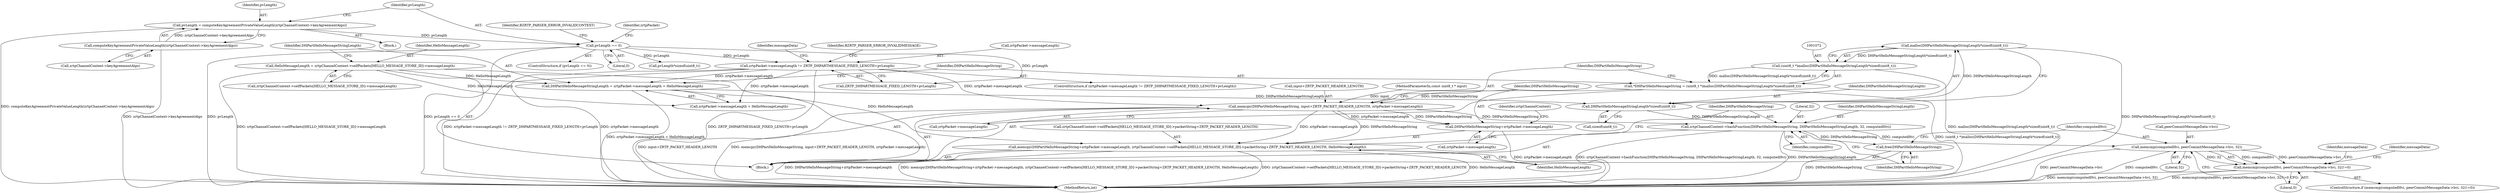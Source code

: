 digraph "0_bzrtp_bbb1e6e2f467ee4bd7b9a8c800e4f07343d7d99b@API" {
"1001073" [label="(Call,malloc(DHPartHelloMessageStringLength*sizeof(uint8_t)))"];
"1001074" [label="(Call,DHPartHelloMessageStringLength*sizeof(uint8_t))"];
"1001061" [label="(Call,DHPartHelloMessageStringLength = zrtpPacket->messageLength + HelloMessageLength)"];
"1000917" [label="(Call,zrtpPacket->messageLength != ZRTP_DHPARTMESSAGE_FIXED_LENGTH+pvLength)"];
"1000910" [label="(Call,pvLength == 0)"];
"1000903" [label="(Call,pvLength = computeKeyAgreementPrivateValueLength(zrtpChannelContext->keyAgreementAlgo))"];
"1000905" [label="(Call,computeKeyAgreementPrivateValueLength(zrtpChannelContext->keyAgreementAlgo))"];
"1001051" [label="(Call,HelloMessageLength = zrtpChannelContext->selfPackets[HELLO_MESSAGE_STORE_ID]->messageLength)"];
"1001071" [label="(Call,(uint8_t *)malloc(DHPartHelloMessageStringLength*sizeof(uint8_t)))"];
"1001069" [label="(Call,*DHPartHelloMessageString = (uint8_t *)malloc(DHPartHelloMessageStringLength*sizeof(uint8_t)))"];
"1001078" [label="(Call,memcpy(DHPartHelloMessageString, input+ZRTP_PACKET_HEADER_LENGTH, zrtpPacket->messageLength))"];
"1001086" [label="(Call,memcpy(DHPartHelloMessageString+zrtpPacket->messageLength, zrtpChannelContext->selfPackets[HELLO_MESSAGE_STORE_ID]->packetString+ZRTP_PACKET_HEADER_LENGTH, HelloMessageLength))"];
"1001087" [label="(Call,DHPartHelloMessageString+zrtpPacket->messageLength)"];
"1001102" [label="(Call,zrtpChannelContext->hashFunction(DHPartHelloMessageString, DHPartHelloMessageStringLength, 32, computedHvi))"];
"1001107" [label="(Call,free(DHPartHelloMessageString))"];
"1001111" [label="(Call,memcmp(computedHvi, peerCommitMessageData->hvi, 32))"];
"1001110" [label="(Call,memcmp(computedHvi, peerCommitMessageData->hvi, 32)!=0)"];
"1001079" [label="(Identifier,DHPartHelloMessageString)"];
"1000904" [label="(Identifier,pvLength)"];
"1001218" [label="(Identifier,messageData)"];
"1001073" [label="(Call,malloc(DHPartHelloMessageStringLength*sizeof(uint8_t)))"];
"1000926" [label="(Identifier,BZRTP_PARSER_ERROR_INVALIDMESSAGE)"];
"1000941" [label="(Call,pvLength*sizeof(uint8_t))"];
"1001101" [label="(Identifier,HelloMessageLength)"];
"1000918" [label="(Call,zrtpPacket->messageLength)"];
"1001092" [label="(Call,zrtpChannelContext->selfPackets[HELLO_MESSAGE_STORE_ID]->packetString+ZRTP_PACKET_HEADER_LENGTH)"];
"1001105" [label="(Literal,32)"];
"1001112" [label="(Identifier,computedHvi)"];
"1001107" [label="(Call,free(DHPartHelloMessageString))"];
"1001052" [label="(Identifier,HelloMessageLength)"];
"1000915" [label="(Identifier,BZRTP_PARSER_ERROR_INVALIDCONTEXT)"];
"1000905" [label="(Call,computeKeyAgreementPrivateValueLength(zrtpChannelContext->keyAgreementAlgo))"];
"1001051" [label="(Call,HelloMessageLength = zrtpChannelContext->selfPackets[HELLO_MESSAGE_STORE_ID]->messageLength)"];
"1001088" [label="(Identifier,DHPartHelloMessageString)"];
"1000919" [label="(Identifier,zrtpPacket)"];
"1000921" [label="(Call,ZRTP_DHPARTMESSAGE_FIXED_LENGTH+pvLength)"];
"1001111" [label="(Call,memcmp(computedHvi, peerCommitMessageData->hvi, 32))"];
"1001080" [label="(Call,input+ZRTP_PACKET_HEADER_LENGTH)"];
"1000910" [label="(Call,pvLength == 0)"];
"1001063" [label="(Call,zrtpPacket->messageLength + HelloMessageLength)"];
"1001061" [label="(Call,DHPartHelloMessageStringLength = zrtpPacket->messageLength + HelloMessageLength)"];
"1000928" [label="(Identifier,messageData)"];
"1001106" [label="(Identifier,computedHvi)"];
"1000911" [label="(Identifier,pvLength)"];
"1001048" [label="(Block,)"];
"1000917" [label="(Call,zrtpPacket->messageLength != ZRTP_DHPARTMESSAGE_FIXED_LENGTH+pvLength)"];
"1001075" [label="(Identifier,DHPartHelloMessageStringLength)"];
"1001074" [label="(Call,DHPartHelloMessageStringLength*sizeof(uint8_t))"];
"1001083" [label="(Call,zrtpPacket->messageLength)"];
"1001113" [label="(Call,peerCommitMessageData->hvi)"];
"1001096" [label="(Identifier,zrtpChannelContext)"];
"1001053" [label="(Call,zrtpChannelContext->selfPackets[HELLO_MESSAGE_STORE_ID]->messageLength)"];
"1001104" [label="(Identifier,DHPartHelloMessageStringLength)"];
"1000916" [label="(ControlStructure,if (zrtpPacket->messageLength != ZRTP_DHPARTMESSAGE_FIXED_LENGTH+pvLength))"];
"1001071" [label="(Call,(uint8_t *)malloc(DHPartHelloMessageStringLength*sizeof(uint8_t)))"];
"1001116" [label="(Literal,32)"];
"1001078" [label="(Call,memcpy(DHPartHelloMessageString, input+ZRTP_PACKET_HEADER_LENGTH, zrtpPacket->messageLength))"];
"1000900" [label="(Block,)"];
"1001108" [label="(Identifier,DHPartHelloMessageString)"];
"1001120" [label="(Identifier,messageData)"];
"1001062" [label="(Identifier,DHPartHelloMessageStringLength)"];
"1001110" [label="(Call,memcmp(computedHvi, peerCommitMessageData->hvi, 32)!=0)"];
"1000909" [label="(ControlStructure,if (pvLength == 0))"];
"1000906" [label="(Call,zrtpChannelContext->keyAgreementAlgo)"];
"1001076" [label="(Call,sizeof(uint8_t))"];
"1000903" [label="(Call,pvLength = computeKeyAgreementPrivateValueLength(zrtpChannelContext->keyAgreementAlgo))"];
"1001069" [label="(Call,*DHPartHelloMessageString = (uint8_t *)malloc(DHPartHelloMessageStringLength*sizeof(uint8_t)))"];
"1001103" [label="(Identifier,DHPartHelloMessageString)"];
"1001117" [label="(Literal,0)"];
"1001087" [label="(Call,DHPartHelloMessageString+zrtpPacket->messageLength)"];
"1000912" [label="(Literal,0)"];
"1001966" [label="(MethodReturn,int)"];
"1001086" [label="(Call,memcpy(DHPartHelloMessageString+zrtpPacket->messageLength, zrtpChannelContext->selfPackets[HELLO_MESSAGE_STORE_ID]->packetString+ZRTP_PACKET_HEADER_LENGTH, HelloMessageLength))"];
"1001109" [label="(ControlStructure,if (memcmp(computedHvi, peerCommitMessageData->hvi, 32)!=0))"];
"1001089" [label="(Call,zrtpPacket->messageLength)"];
"1000194" [label="(MethodParameterIn,const uint8_t * input)"];
"1001070" [label="(Identifier,DHPartHelloMessageString)"];
"1001102" [label="(Call,zrtpChannelContext->hashFunction(DHPartHelloMessageString, DHPartHelloMessageStringLength, 32, computedHvi))"];
"1001073" -> "1001071"  [label="AST: "];
"1001073" -> "1001074"  [label="CFG: "];
"1001074" -> "1001073"  [label="AST: "];
"1001071" -> "1001073"  [label="CFG: "];
"1001073" -> "1001966"  [label="DDG: DHPartHelloMessageStringLength*sizeof(uint8_t)"];
"1001073" -> "1001071"  [label="DDG: DHPartHelloMessageStringLength*sizeof(uint8_t)"];
"1001074" -> "1001073"  [label="DDG: DHPartHelloMessageStringLength"];
"1001074" -> "1001076"  [label="CFG: "];
"1001075" -> "1001074"  [label="AST: "];
"1001076" -> "1001074"  [label="AST: "];
"1001061" -> "1001074"  [label="DDG: DHPartHelloMessageStringLength"];
"1001074" -> "1001102"  [label="DDG: DHPartHelloMessageStringLength"];
"1001061" -> "1001048"  [label="AST: "];
"1001061" -> "1001063"  [label="CFG: "];
"1001062" -> "1001061"  [label="AST: "];
"1001063" -> "1001061"  [label="AST: "];
"1001070" -> "1001061"  [label="CFG: "];
"1001061" -> "1001966"  [label="DDG: zrtpPacket->messageLength + HelloMessageLength"];
"1000917" -> "1001061"  [label="DDG: zrtpPacket->messageLength"];
"1001051" -> "1001061"  [label="DDG: HelloMessageLength"];
"1000917" -> "1000916"  [label="AST: "];
"1000917" -> "1000921"  [label="CFG: "];
"1000918" -> "1000917"  [label="AST: "];
"1000921" -> "1000917"  [label="AST: "];
"1000926" -> "1000917"  [label="CFG: "];
"1000928" -> "1000917"  [label="CFG: "];
"1000917" -> "1001966"  [label="DDG: zrtpPacket->messageLength"];
"1000917" -> "1001966"  [label="DDG: ZRTP_DHPARTMESSAGE_FIXED_LENGTH+pvLength"];
"1000917" -> "1001966"  [label="DDG: zrtpPacket->messageLength != ZRTP_DHPARTMESSAGE_FIXED_LENGTH+pvLength"];
"1000910" -> "1000917"  [label="DDG: pvLength"];
"1000917" -> "1001063"  [label="DDG: zrtpPacket->messageLength"];
"1000917" -> "1001078"  [label="DDG: zrtpPacket->messageLength"];
"1000910" -> "1000909"  [label="AST: "];
"1000910" -> "1000912"  [label="CFG: "];
"1000911" -> "1000910"  [label="AST: "];
"1000912" -> "1000910"  [label="AST: "];
"1000915" -> "1000910"  [label="CFG: "];
"1000919" -> "1000910"  [label="CFG: "];
"1000910" -> "1001966"  [label="DDG: pvLength"];
"1000910" -> "1001966"  [label="DDG: pvLength == 0"];
"1000903" -> "1000910"  [label="DDG: pvLength"];
"1000910" -> "1000921"  [label="DDG: pvLength"];
"1000910" -> "1000941"  [label="DDG: pvLength"];
"1000903" -> "1000900"  [label="AST: "];
"1000903" -> "1000905"  [label="CFG: "];
"1000904" -> "1000903"  [label="AST: "];
"1000905" -> "1000903"  [label="AST: "];
"1000911" -> "1000903"  [label="CFG: "];
"1000903" -> "1001966"  [label="DDG: computeKeyAgreementPrivateValueLength(zrtpChannelContext->keyAgreementAlgo)"];
"1000905" -> "1000903"  [label="DDG: zrtpChannelContext->keyAgreementAlgo"];
"1000905" -> "1000906"  [label="CFG: "];
"1000906" -> "1000905"  [label="AST: "];
"1000905" -> "1001966"  [label="DDG: zrtpChannelContext->keyAgreementAlgo"];
"1001051" -> "1001048"  [label="AST: "];
"1001051" -> "1001053"  [label="CFG: "];
"1001052" -> "1001051"  [label="AST: "];
"1001053" -> "1001051"  [label="AST: "];
"1001062" -> "1001051"  [label="CFG: "];
"1001051" -> "1001966"  [label="DDG: zrtpChannelContext->selfPackets[HELLO_MESSAGE_STORE_ID]->messageLength"];
"1001051" -> "1001063"  [label="DDG: HelloMessageLength"];
"1001051" -> "1001086"  [label="DDG: HelloMessageLength"];
"1001071" -> "1001069"  [label="AST: "];
"1001072" -> "1001071"  [label="AST: "];
"1001069" -> "1001071"  [label="CFG: "];
"1001071" -> "1001966"  [label="DDG: malloc(DHPartHelloMessageStringLength*sizeof(uint8_t))"];
"1001071" -> "1001069"  [label="DDG: malloc(DHPartHelloMessageStringLength*sizeof(uint8_t))"];
"1001069" -> "1001048"  [label="AST: "];
"1001070" -> "1001069"  [label="AST: "];
"1001079" -> "1001069"  [label="CFG: "];
"1001069" -> "1001966"  [label="DDG: (uint8_t *)malloc(DHPartHelloMessageStringLength*sizeof(uint8_t))"];
"1001069" -> "1001078"  [label="DDG: DHPartHelloMessageString"];
"1001078" -> "1001048"  [label="AST: "];
"1001078" -> "1001083"  [label="CFG: "];
"1001079" -> "1001078"  [label="AST: "];
"1001080" -> "1001078"  [label="AST: "];
"1001083" -> "1001078"  [label="AST: "];
"1001088" -> "1001078"  [label="CFG: "];
"1001078" -> "1001966"  [label="DDG: input+ZRTP_PACKET_HEADER_LENGTH"];
"1001078" -> "1001966"  [label="DDG: memcpy(DHPartHelloMessageString, input+ZRTP_PACKET_HEADER_LENGTH, zrtpPacket->messageLength)"];
"1000194" -> "1001078"  [label="DDG: input"];
"1001078" -> "1001086"  [label="DDG: DHPartHelloMessageString"];
"1001078" -> "1001086"  [label="DDG: zrtpPacket->messageLength"];
"1001078" -> "1001087"  [label="DDG: DHPartHelloMessageString"];
"1001078" -> "1001087"  [label="DDG: zrtpPacket->messageLength"];
"1001078" -> "1001102"  [label="DDG: DHPartHelloMessageString"];
"1001086" -> "1001048"  [label="AST: "];
"1001086" -> "1001101"  [label="CFG: "];
"1001087" -> "1001086"  [label="AST: "];
"1001092" -> "1001086"  [label="AST: "];
"1001101" -> "1001086"  [label="AST: "];
"1001103" -> "1001086"  [label="CFG: "];
"1001086" -> "1001966"  [label="DDG: DHPartHelloMessageString+zrtpPacket->messageLength"];
"1001086" -> "1001966"  [label="DDG: memcpy(DHPartHelloMessageString+zrtpPacket->messageLength, zrtpChannelContext->selfPackets[HELLO_MESSAGE_STORE_ID]->packetString+ZRTP_PACKET_HEADER_LENGTH, HelloMessageLength)"];
"1001086" -> "1001966"  [label="DDG: zrtpChannelContext->selfPackets[HELLO_MESSAGE_STORE_ID]->packetString+ZRTP_PACKET_HEADER_LENGTH"];
"1001086" -> "1001966"  [label="DDG: HelloMessageLength"];
"1001087" -> "1001089"  [label="CFG: "];
"1001088" -> "1001087"  [label="AST: "];
"1001089" -> "1001087"  [label="AST: "];
"1001096" -> "1001087"  [label="CFG: "];
"1001087" -> "1001966"  [label="DDG: zrtpPacket->messageLength"];
"1001102" -> "1001048"  [label="AST: "];
"1001102" -> "1001106"  [label="CFG: "];
"1001103" -> "1001102"  [label="AST: "];
"1001104" -> "1001102"  [label="AST: "];
"1001105" -> "1001102"  [label="AST: "];
"1001106" -> "1001102"  [label="AST: "];
"1001108" -> "1001102"  [label="CFG: "];
"1001102" -> "1001966"  [label="DDG: DHPartHelloMessageStringLength"];
"1001102" -> "1001966"  [label="DDG: zrtpChannelContext->hashFunction(DHPartHelloMessageString, DHPartHelloMessageStringLength, 32, computedHvi)"];
"1001102" -> "1001107"  [label="DDG: DHPartHelloMessageString"];
"1001102" -> "1001111"  [label="DDG: computedHvi"];
"1001107" -> "1001048"  [label="AST: "];
"1001107" -> "1001108"  [label="CFG: "];
"1001108" -> "1001107"  [label="AST: "];
"1001112" -> "1001107"  [label="CFG: "];
"1001107" -> "1001966"  [label="DDG: DHPartHelloMessageString"];
"1001111" -> "1001110"  [label="AST: "];
"1001111" -> "1001116"  [label="CFG: "];
"1001112" -> "1001111"  [label="AST: "];
"1001113" -> "1001111"  [label="AST: "];
"1001116" -> "1001111"  [label="AST: "];
"1001117" -> "1001111"  [label="CFG: "];
"1001111" -> "1001966"  [label="DDG: peerCommitMessageData->hvi"];
"1001111" -> "1001966"  [label="DDG: computedHvi"];
"1001111" -> "1001110"  [label="DDG: computedHvi"];
"1001111" -> "1001110"  [label="DDG: peerCommitMessageData->hvi"];
"1001111" -> "1001110"  [label="DDG: 32"];
"1001110" -> "1001109"  [label="AST: "];
"1001110" -> "1001117"  [label="CFG: "];
"1001117" -> "1001110"  [label="AST: "];
"1001120" -> "1001110"  [label="CFG: "];
"1001218" -> "1001110"  [label="CFG: "];
"1001110" -> "1001966"  [label="DDG: memcmp(computedHvi, peerCommitMessageData->hvi, 32)!=0"];
"1001110" -> "1001966"  [label="DDG: memcmp(computedHvi, peerCommitMessageData->hvi, 32)"];
}
